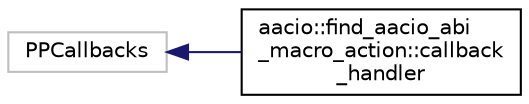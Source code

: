 digraph "Graphical Class Hierarchy"
{
  edge [fontname="Helvetica",fontsize="10",labelfontname="Helvetica",labelfontsize="10"];
  node [fontname="Helvetica",fontsize="10",shape=record];
  rankdir="LR";
  Node1429 [label="PPCallbacks",height=0.2,width=0.4,color="grey75", fillcolor="white", style="filled"];
  Node1429 -> Node0 [dir="back",color="midnightblue",fontsize="10",style="solid",fontname="Helvetica"];
  Node0 [label="aacio::find_aacio_abi\l_macro_action::callback\l_handler",height=0.2,width=0.4,color="black", fillcolor="white", style="filled",URL="$structaacio_1_1find__aacio__abi__macro__action_1_1callback__handler.html"];
}
